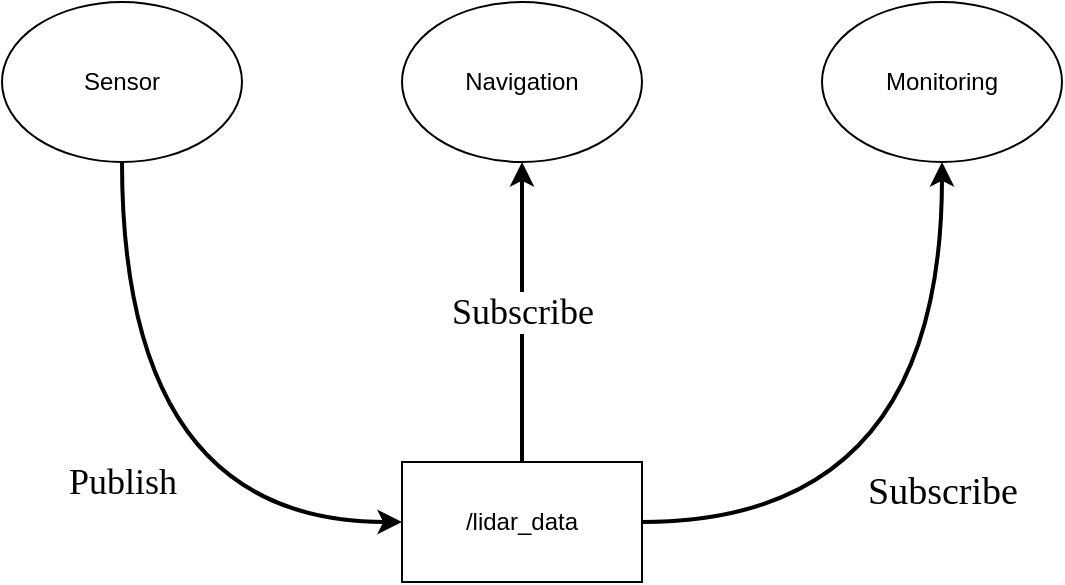 <mxfile version="26.1.1">
  <diagram name="Page-1" id="0WC_n8PpoEwv-oOhWMcf">
    <mxGraphModel dx="1434" dy="822" grid="1" gridSize="10" guides="1" tooltips="1" connect="1" arrows="1" fold="1" page="1" pageScale="1" pageWidth="850" pageHeight="1100" math="0" shadow="0">
      <root>
        <mxCell id="0" />
        <mxCell id="1" parent="0" />
        <mxCell id="B6f5E5XRJiR77J7REzjd-10" value="&lt;font style=&quot;font-size: 18px;&quot; face=&quot;Tahoma&quot;&gt;Publish&lt;/font&gt;" style="edgeStyle=orthogonalEdgeStyle;rounded=0;orthogonalLoop=1;jettySize=auto;html=1;exitX=0.5;exitY=1;exitDx=0;exitDy=0;entryX=0;entryY=0.5;entryDx=0;entryDy=0;curved=1;strokeWidth=2;" parent="1" source="B6f5E5XRJiR77J7REzjd-1" target="B6f5E5XRJiR77J7REzjd-4" edge="1">
          <mxGeometry relative="1" as="geometry" />
        </mxCell>
        <mxCell id="B6f5E5XRJiR77J7REzjd-1" value="Sensor" style="ellipse;whiteSpace=wrap;html=1;" parent="1" vertex="1">
          <mxGeometry x="150" y="140" width="120" height="80" as="geometry" />
        </mxCell>
        <mxCell id="B6f5E5XRJiR77J7REzjd-2" value="Navigation" style="ellipse;whiteSpace=wrap;html=1;" parent="1" vertex="1">
          <mxGeometry x="350" y="140" width="120" height="80" as="geometry" />
        </mxCell>
        <mxCell id="B6f5E5XRJiR77J7REzjd-3" value="Monitoring" style="ellipse;whiteSpace=wrap;html=1;" parent="1" vertex="1">
          <mxGeometry x="560" y="140" width="120" height="80" as="geometry" />
        </mxCell>
        <mxCell id="B6f5E5XRJiR77J7REzjd-13" value="&lt;font style=&quot;font-size: 18px;&quot; face=&quot;Tahoma&quot;&gt;Subscribe&lt;/font&gt;" style="edgeStyle=orthogonalEdgeStyle;rounded=0;orthogonalLoop=1;jettySize=auto;html=1;exitX=0.5;exitY=0;exitDx=0;exitDy=0;entryX=0.5;entryY=1;entryDx=0;entryDy=0;strokeWidth=2;" parent="1" source="B6f5E5XRJiR77J7REzjd-4" target="B6f5E5XRJiR77J7REzjd-2" edge="1">
          <mxGeometry relative="1" as="geometry" />
        </mxCell>
        <mxCell id="B6f5E5XRJiR77J7REzjd-14" value="&lt;font style=&quot;font-size: 19px;&quot; face=&quot;Tahoma&quot;&gt;Subscribe&lt;/font&gt;" style="edgeStyle=orthogonalEdgeStyle;rounded=0;orthogonalLoop=1;jettySize=auto;html=1;exitX=1;exitY=0.5;exitDx=0;exitDy=0;entryX=0.5;entryY=1;entryDx=0;entryDy=0;curved=1;strokeWidth=2;" parent="1" source="B6f5E5XRJiR77J7REzjd-4" target="B6f5E5XRJiR77J7REzjd-3" edge="1">
          <mxGeometry relative="1" as="geometry" />
        </mxCell>
        <mxCell id="B6f5E5XRJiR77J7REzjd-4" value="/lidar_data" style="rounded=0;whiteSpace=wrap;html=1;" parent="1" vertex="1">
          <mxGeometry x="350" y="370" width="120" height="60" as="geometry" />
        </mxCell>
      </root>
    </mxGraphModel>
  </diagram>
</mxfile>
